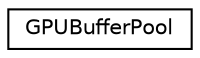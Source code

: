 digraph G
{
  edge [fontname="Helvetica",fontsize="10",labelfontname="Helvetica",labelfontsize="10"];
  node [fontname="Helvetica",fontsize="10",shape=record];
  rankdir=LR;
  Node1 [label="GPUBufferPool",height=0.2,width=0.4,color="black", fillcolor="white", style="filled",URL="$d1/d1c/structGPUBufferPool.html"];
}
